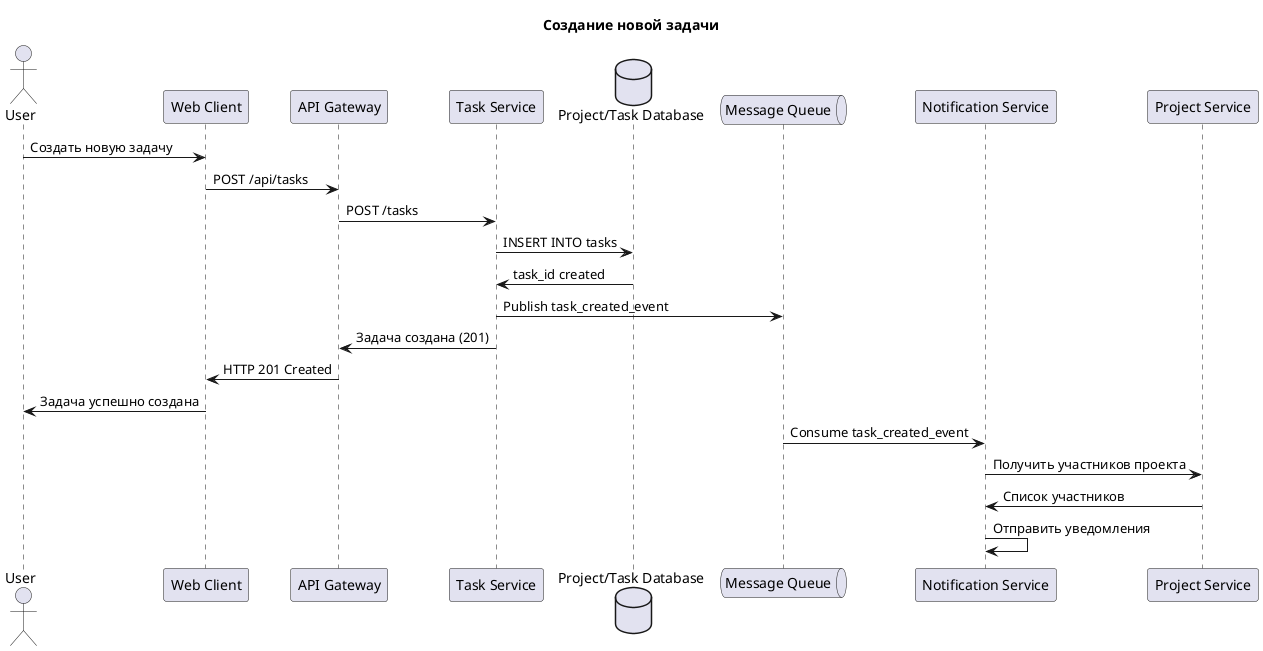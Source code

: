 @startuml create_task
title Создание новой задачи

actor "User" as User
participant "Web Client" as WC
participant "API Gateway" as API
participant "Task Service" as TS
database "Project/Task Database" as PTDB
queue "Message Queue" as MQ
participant "Notification Service" as NS
participant "Project Service" as PS

User -> WC: Создать новую задачу
WC -> API: POST /api/tasks

API -> TS: POST /tasks
TS -> PTDB: INSERT INTO tasks
PTDB -> TS: task_id created

TS -> MQ: Publish task_created_event
TS -> API: Задача создана (201)
API -> WC: HTTP 201 Created
WC -> User: Задача успешно создана

MQ -> NS: Consume task_created_event
NS -> PS: Получить участников проекта
PS -> NS: Список участников
NS -> NS: Отправить уведомления

@enduml